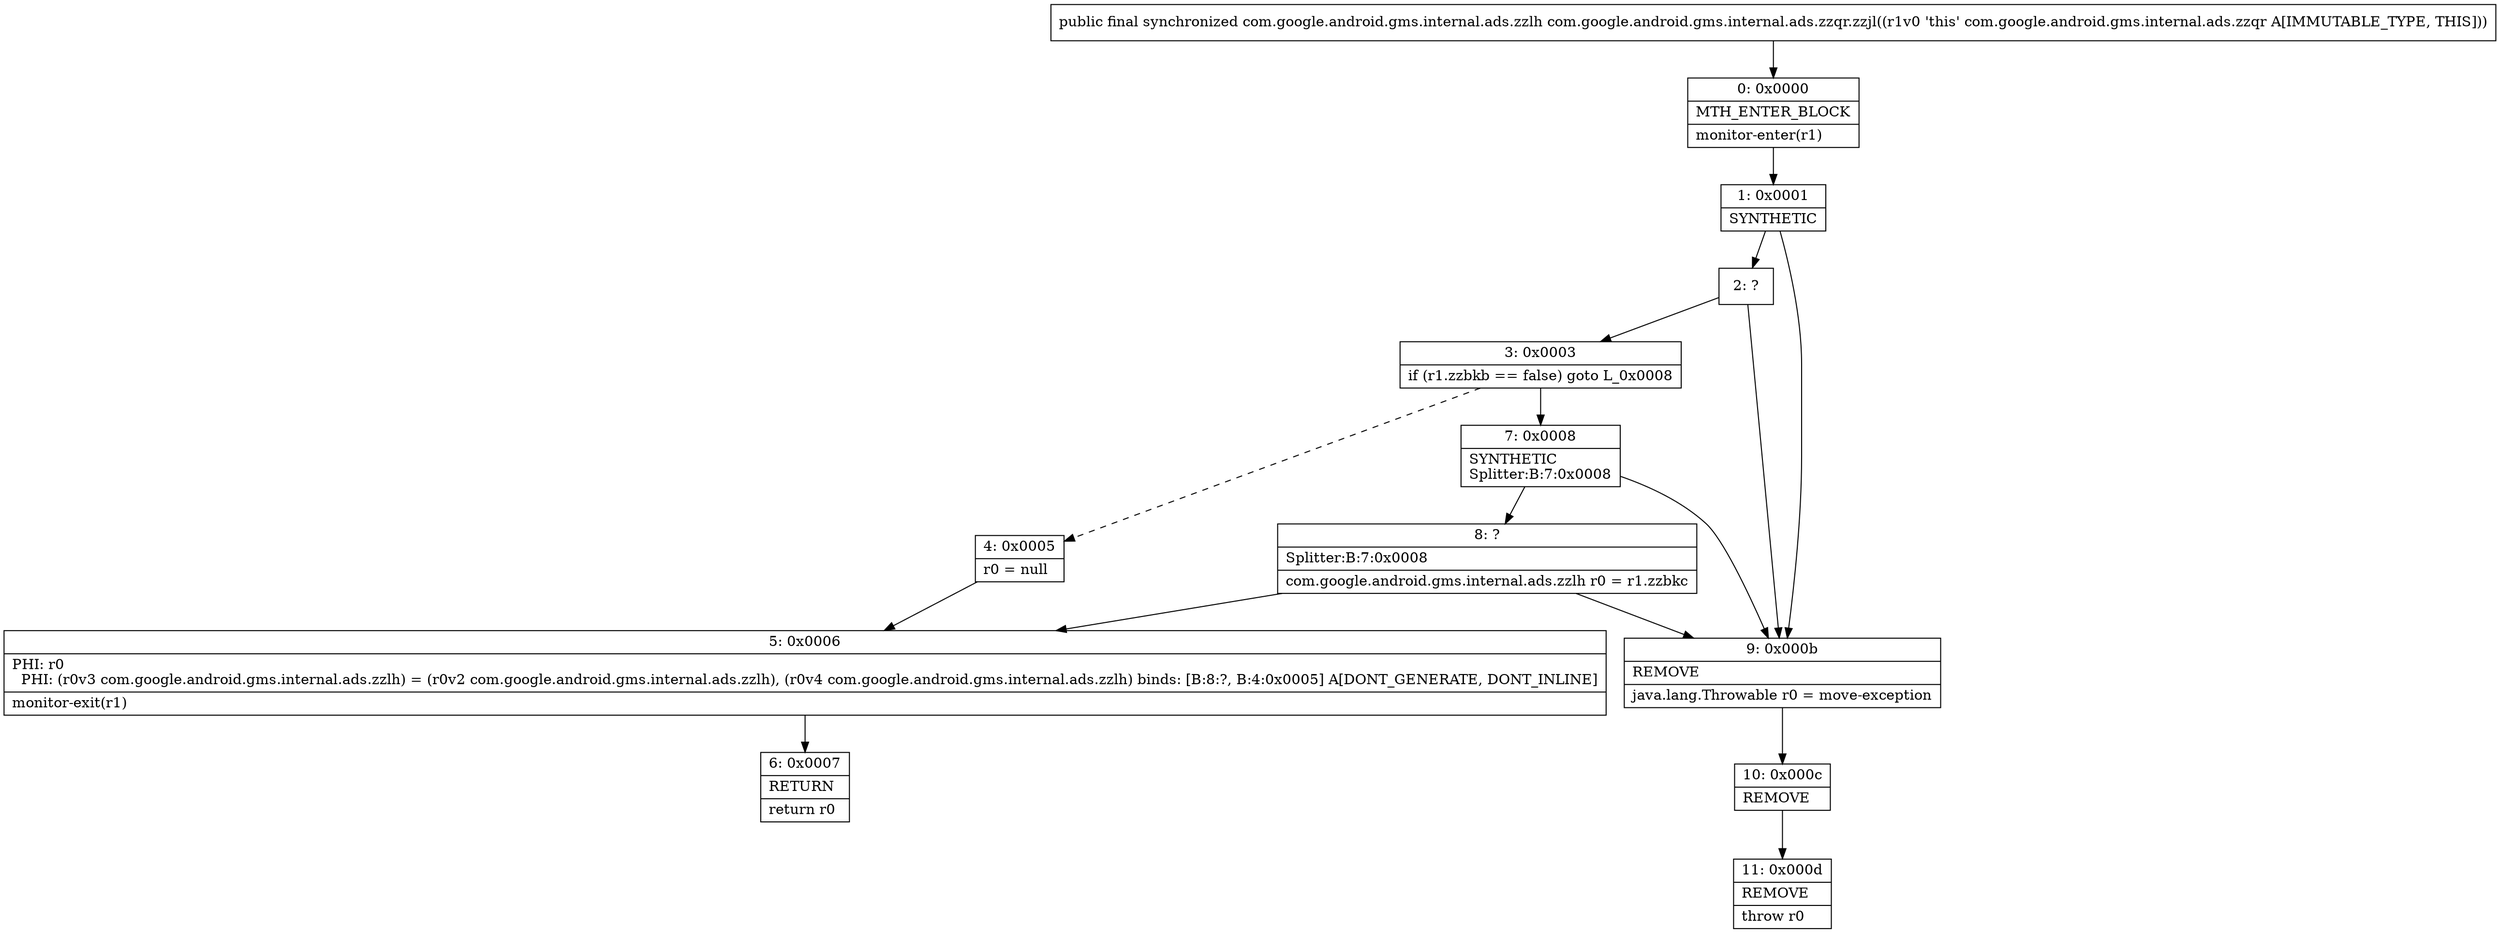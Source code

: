 digraph "CFG forcom.google.android.gms.internal.ads.zzqr.zzjl()Lcom\/google\/android\/gms\/internal\/ads\/zzlh;" {
Node_0 [shape=record,label="{0\:\ 0x0000|MTH_ENTER_BLOCK\l|monitor\-enter(r1)\l}"];
Node_1 [shape=record,label="{1\:\ 0x0001|SYNTHETIC\l}"];
Node_2 [shape=record,label="{2\:\ ?}"];
Node_3 [shape=record,label="{3\:\ 0x0003|if (r1.zzbkb == false) goto L_0x0008\l}"];
Node_4 [shape=record,label="{4\:\ 0x0005|r0 = null\l}"];
Node_5 [shape=record,label="{5\:\ 0x0006|PHI: r0 \l  PHI: (r0v3 com.google.android.gms.internal.ads.zzlh) = (r0v2 com.google.android.gms.internal.ads.zzlh), (r0v4 com.google.android.gms.internal.ads.zzlh) binds: [B:8:?, B:4:0x0005] A[DONT_GENERATE, DONT_INLINE]\l|monitor\-exit(r1)\l}"];
Node_6 [shape=record,label="{6\:\ 0x0007|RETURN\l|return r0\l}"];
Node_7 [shape=record,label="{7\:\ 0x0008|SYNTHETIC\lSplitter:B:7:0x0008\l}"];
Node_8 [shape=record,label="{8\:\ ?|Splitter:B:7:0x0008\l|com.google.android.gms.internal.ads.zzlh r0 = r1.zzbkc\l}"];
Node_9 [shape=record,label="{9\:\ 0x000b|REMOVE\l|java.lang.Throwable r0 = move\-exception\l}"];
Node_10 [shape=record,label="{10\:\ 0x000c|REMOVE\l}"];
Node_11 [shape=record,label="{11\:\ 0x000d|REMOVE\l|throw r0\l}"];
MethodNode[shape=record,label="{public final synchronized com.google.android.gms.internal.ads.zzlh com.google.android.gms.internal.ads.zzqr.zzjl((r1v0 'this' com.google.android.gms.internal.ads.zzqr A[IMMUTABLE_TYPE, THIS])) }"];
MethodNode -> Node_0;
Node_0 -> Node_1;
Node_1 -> Node_2;
Node_1 -> Node_9;
Node_2 -> Node_3;
Node_2 -> Node_9;
Node_3 -> Node_4[style=dashed];
Node_3 -> Node_7;
Node_4 -> Node_5;
Node_5 -> Node_6;
Node_7 -> Node_8;
Node_7 -> Node_9;
Node_8 -> Node_9;
Node_8 -> Node_5;
Node_9 -> Node_10;
Node_10 -> Node_11;
}

